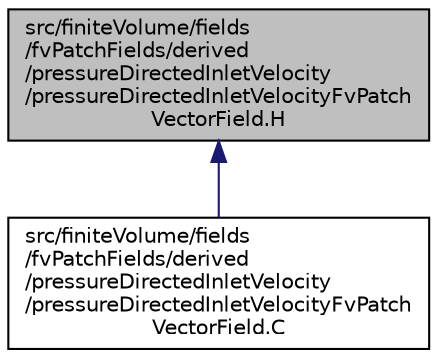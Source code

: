 digraph "src/finiteVolume/fields/fvPatchFields/derived/pressureDirectedInletVelocity/pressureDirectedInletVelocityFvPatchVectorField.H"
{
  bgcolor="transparent";
  edge [fontname="Helvetica",fontsize="10",labelfontname="Helvetica",labelfontsize="10"];
  node [fontname="Helvetica",fontsize="10",shape=record];
  Node1 [label="src/finiteVolume/fields\l/fvPatchFields/derived\l/pressureDirectedInletVelocity\l/pressureDirectedInletVelocityFvPatch\lVectorField.H",height=0.2,width=0.4,color="black", fillcolor="grey75", style="filled", fontcolor="black"];
  Node1 -> Node2 [dir="back",color="midnightblue",fontsize="10",style="solid",fontname="Helvetica"];
  Node2 [label="src/finiteVolume/fields\l/fvPatchFields/derived\l/pressureDirectedInletVelocity\l/pressureDirectedInletVelocityFvPatch\lVectorField.C",height=0.2,width=0.4,color="black",URL="$a05414.html"];
}
